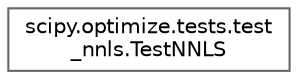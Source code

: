 digraph "Graphical Class Hierarchy"
{
 // LATEX_PDF_SIZE
  bgcolor="transparent";
  edge [fontname=Helvetica,fontsize=10,labelfontname=Helvetica,labelfontsize=10];
  node [fontname=Helvetica,fontsize=10,shape=box,height=0.2,width=0.4];
  rankdir="LR";
  Node0 [id="Node000000",label="scipy.optimize.tests.test\l_nnls.TestNNLS",height=0.2,width=0.4,color="grey40", fillcolor="white", style="filled",URL="$d9/d25/classscipy_1_1optimize_1_1tests_1_1test__nnls_1_1TestNNLS.html",tooltip=" "];
}

